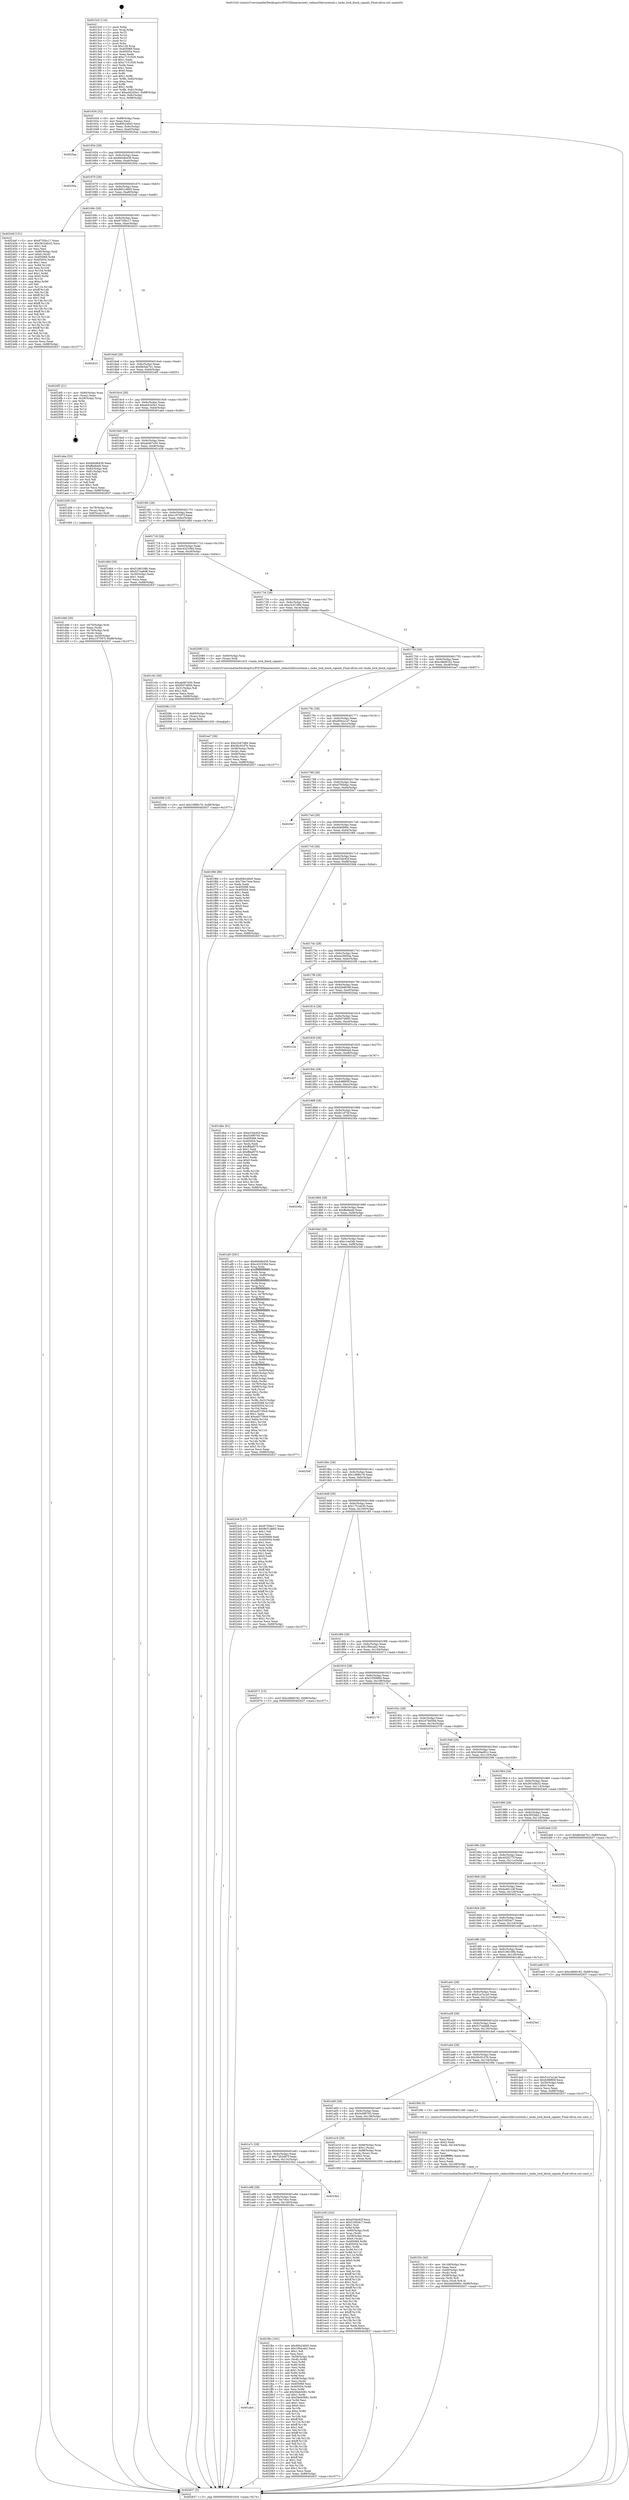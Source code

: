 digraph "0x4015c0" {
  label = "0x4015c0 (/mnt/c/Users/mathe/Desktop/tcc/POCII/binaries/extr_radare2librcoretask.c_tasks_lock_block_signals_Final-ollvm.out::main(0))"
  labelloc = "t"
  node[shape=record]

  Entry [label="",width=0.3,height=0.3,shape=circle,fillcolor=black,style=filled]
  "0x401634" [label="{
     0x401634 [32]\l
     | [instrs]\l
     &nbsp;&nbsp;0x401634 \<+6\>: mov -0x88(%rbp),%eax\l
     &nbsp;&nbsp;0x40163a \<+2\>: mov %eax,%ecx\l
     &nbsp;&nbsp;0x40163c \<+6\>: sub $0x80b24845,%ecx\l
     &nbsp;&nbsp;0x401642 \<+6\>: mov %eax,-0x9c(%rbp)\l
     &nbsp;&nbsp;0x401648 \<+6\>: mov %ecx,-0xa0(%rbp)\l
     &nbsp;&nbsp;0x40164e \<+6\>: je 00000000004025aa \<main+0xfea\>\l
  }"]
  "0x4025aa" [label="{
     0x4025aa\l
  }", style=dashed]
  "0x401654" [label="{
     0x401654 [28]\l
     | [instrs]\l
     &nbsp;&nbsp;0x401654 \<+5\>: jmp 0000000000401659 \<main+0x99\>\l
     &nbsp;&nbsp;0x401659 \<+6\>: mov -0x9c(%rbp),%eax\l
     &nbsp;&nbsp;0x40165f \<+5\>: sub $0x840db439,%eax\l
     &nbsp;&nbsp;0x401664 \<+6\>: mov %eax,-0xa4(%rbp)\l
     &nbsp;&nbsp;0x40166a \<+6\>: je 000000000040250a \<main+0xf4a\>\l
  }"]
  Exit [label="",width=0.3,height=0.3,shape=circle,fillcolor=black,style=filled,peripheries=2]
  "0x40250a" [label="{
     0x40250a\l
  }", style=dashed]
  "0x401670" [label="{
     0x401670 [28]\l
     | [instrs]\l
     &nbsp;&nbsp;0x401670 \<+5\>: jmp 0000000000401675 \<main+0xb5\>\l
     &nbsp;&nbsp;0x401675 \<+6\>: mov -0x9c(%rbp),%eax\l
     &nbsp;&nbsp;0x40167b \<+5\>: sub $0x8651d665,%eax\l
     &nbsp;&nbsp;0x401680 \<+6\>: mov %eax,-0xa8(%rbp)\l
     &nbsp;&nbsp;0x401686 \<+6\>: je 000000000040244f \<main+0xe8f\>\l
  }"]
  "0x40209b" [label="{
     0x40209b [15]\l
     | [instrs]\l
     &nbsp;&nbsp;0x40209b \<+10\>: movl $0x108f6c76,-0x88(%rbp)\l
     &nbsp;&nbsp;0x4020a5 \<+5\>: jmp 0000000000402637 \<main+0x1077\>\l
  }"]
  "0x40244f" [label="{
     0x40244f [151]\l
     | [instrs]\l
     &nbsp;&nbsp;0x40244f \<+5\>: mov $0x8735bc17,%eax\l
     &nbsp;&nbsp;0x402454 \<+5\>: mov $0x381b4b32,%ecx\l
     &nbsp;&nbsp;0x402459 \<+2\>: mov $0x1,%dl\l
     &nbsp;&nbsp;0x40245b \<+2\>: xor %esi,%esi\l
     &nbsp;&nbsp;0x40245d \<+4\>: mov -0x80(%rbp),%rdi\l
     &nbsp;&nbsp;0x402461 \<+6\>: movl $0x0,(%rdi)\l
     &nbsp;&nbsp;0x402467 \<+8\>: mov 0x405068,%r8d\l
     &nbsp;&nbsp;0x40246f \<+8\>: mov 0x405054,%r9d\l
     &nbsp;&nbsp;0x402477 \<+3\>: sub $0x1,%esi\l
     &nbsp;&nbsp;0x40247a \<+3\>: mov %r8d,%r10d\l
     &nbsp;&nbsp;0x40247d \<+3\>: add %esi,%r10d\l
     &nbsp;&nbsp;0x402480 \<+4\>: imul %r10d,%r8d\l
     &nbsp;&nbsp;0x402484 \<+4\>: and $0x1,%r8d\l
     &nbsp;&nbsp;0x402488 \<+4\>: cmp $0x0,%r8d\l
     &nbsp;&nbsp;0x40248c \<+4\>: sete %r11b\l
     &nbsp;&nbsp;0x402490 \<+4\>: cmp $0xa,%r9d\l
     &nbsp;&nbsp;0x402494 \<+3\>: setl %bl\l
     &nbsp;&nbsp;0x402497 \<+3\>: mov %r11b,%r14b\l
     &nbsp;&nbsp;0x40249a \<+4\>: xor $0xff,%r14b\l
     &nbsp;&nbsp;0x40249e \<+3\>: mov %bl,%r15b\l
     &nbsp;&nbsp;0x4024a1 \<+4\>: xor $0xff,%r15b\l
     &nbsp;&nbsp;0x4024a5 \<+3\>: xor $0x1,%dl\l
     &nbsp;&nbsp;0x4024a8 \<+3\>: mov %r14b,%r12b\l
     &nbsp;&nbsp;0x4024ab \<+4\>: and $0xff,%r12b\l
     &nbsp;&nbsp;0x4024af \<+3\>: and %dl,%r11b\l
     &nbsp;&nbsp;0x4024b2 \<+3\>: mov %r15b,%r13b\l
     &nbsp;&nbsp;0x4024b5 \<+4\>: and $0xff,%r13b\l
     &nbsp;&nbsp;0x4024b9 \<+2\>: and %dl,%bl\l
     &nbsp;&nbsp;0x4024bb \<+3\>: or %r11b,%r12b\l
     &nbsp;&nbsp;0x4024be \<+3\>: or %bl,%r13b\l
     &nbsp;&nbsp;0x4024c1 \<+3\>: xor %r13b,%r12b\l
     &nbsp;&nbsp;0x4024c4 \<+3\>: or %r15b,%r14b\l
     &nbsp;&nbsp;0x4024c7 \<+4\>: xor $0xff,%r14b\l
     &nbsp;&nbsp;0x4024cb \<+3\>: or $0x1,%dl\l
     &nbsp;&nbsp;0x4024ce \<+3\>: and %dl,%r14b\l
     &nbsp;&nbsp;0x4024d1 \<+3\>: or %r14b,%r12b\l
     &nbsp;&nbsp;0x4024d4 \<+4\>: test $0x1,%r12b\l
     &nbsp;&nbsp;0x4024d8 \<+3\>: cmovne %ecx,%eax\l
     &nbsp;&nbsp;0x4024db \<+6\>: mov %eax,-0x88(%rbp)\l
     &nbsp;&nbsp;0x4024e1 \<+5\>: jmp 0000000000402637 \<main+0x1077\>\l
  }"]
  "0x40168c" [label="{
     0x40168c [28]\l
     | [instrs]\l
     &nbsp;&nbsp;0x40168c \<+5\>: jmp 0000000000401691 \<main+0xd1\>\l
     &nbsp;&nbsp;0x401691 \<+6\>: mov -0x9c(%rbp),%eax\l
     &nbsp;&nbsp;0x401697 \<+5\>: sub $0x8735bc17,%eax\l
     &nbsp;&nbsp;0x40169c \<+6\>: mov %eax,-0xac(%rbp)\l
     &nbsp;&nbsp;0x4016a2 \<+6\>: je 0000000000402623 \<main+0x1063\>\l
  }"]
  "0x40208c" [label="{
     0x40208c [15]\l
     | [instrs]\l
     &nbsp;&nbsp;0x40208c \<+4\>: mov -0x60(%rbp),%rax\l
     &nbsp;&nbsp;0x402090 \<+3\>: mov (%rax),%rax\l
     &nbsp;&nbsp;0x402093 \<+3\>: mov %rax,%rdi\l
     &nbsp;&nbsp;0x402096 \<+5\>: call 0000000000401030 \<free@plt\>\l
     | [calls]\l
     &nbsp;&nbsp;0x401030 \{1\} (unknown)\l
  }"]
  "0x402623" [label="{
     0x402623\l
  }", style=dashed]
  "0x4016a8" [label="{
     0x4016a8 [28]\l
     | [instrs]\l
     &nbsp;&nbsp;0x4016a8 \<+5\>: jmp 00000000004016ad \<main+0xed\>\l
     &nbsp;&nbsp;0x4016ad \<+6\>: mov -0x9c(%rbp),%eax\l
     &nbsp;&nbsp;0x4016b3 \<+5\>: sub $0x8b5ab7e1,%eax\l
     &nbsp;&nbsp;0x4016b8 \<+6\>: mov %eax,-0xb0(%rbp)\l
     &nbsp;&nbsp;0x4016be \<+6\>: je 00000000004024f5 \<main+0xf35\>\l
  }"]
  "0x401ab4" [label="{
     0x401ab4\l
  }", style=dashed]
  "0x4024f5" [label="{
     0x4024f5 [21]\l
     | [instrs]\l
     &nbsp;&nbsp;0x4024f5 \<+4\>: mov -0x80(%rbp),%rax\l
     &nbsp;&nbsp;0x4024f9 \<+2\>: mov (%rax),%eax\l
     &nbsp;&nbsp;0x4024fb \<+4\>: lea -0x28(%rbp),%rsp\l
     &nbsp;&nbsp;0x4024ff \<+1\>: pop %rbx\l
     &nbsp;&nbsp;0x402500 \<+2\>: pop %r12\l
     &nbsp;&nbsp;0x402502 \<+2\>: pop %r13\l
     &nbsp;&nbsp;0x402504 \<+2\>: pop %r14\l
     &nbsp;&nbsp;0x402506 \<+2\>: pop %r15\l
     &nbsp;&nbsp;0x402508 \<+1\>: pop %rbp\l
     &nbsp;&nbsp;0x402509 \<+1\>: ret\l
  }"]
  "0x4016c4" [label="{
     0x4016c4 [28]\l
     | [instrs]\l
     &nbsp;&nbsp;0x4016c4 \<+5\>: jmp 00000000004016c9 \<main+0x109\>\l
     &nbsp;&nbsp;0x4016c9 \<+6\>: mov -0x9c(%rbp),%eax\l
     &nbsp;&nbsp;0x4016cf \<+5\>: sub $0xa442d3e1,%eax\l
     &nbsp;&nbsp;0x4016d4 \<+6\>: mov %eax,-0xb4(%rbp)\l
     &nbsp;&nbsp;0x4016da \<+6\>: je 0000000000401abe \<main+0x4fe\>\l
  }"]
  "0x401fbc" [label="{
     0x401fbc [181]\l
     | [instrs]\l
     &nbsp;&nbsp;0x401fbc \<+5\>: mov $0x80b24845,%eax\l
     &nbsp;&nbsp;0x401fc1 \<+5\>: mov $0x1f94cab2,%ecx\l
     &nbsp;&nbsp;0x401fc6 \<+2\>: mov $0x1,%dl\l
     &nbsp;&nbsp;0x401fc8 \<+2\>: xor %esi,%esi\l
     &nbsp;&nbsp;0x401fca \<+4\>: mov -0x58(%rbp),%rdi\l
     &nbsp;&nbsp;0x401fce \<+3\>: mov (%rdi),%r8d\l
     &nbsp;&nbsp;0x401fd1 \<+3\>: mov %esi,%r9d\l
     &nbsp;&nbsp;0x401fd4 \<+3\>: sub %r8d,%r9d\l
     &nbsp;&nbsp;0x401fd7 \<+3\>: mov %esi,%r8d\l
     &nbsp;&nbsp;0x401fda \<+4\>: sub $0x1,%r8d\l
     &nbsp;&nbsp;0x401fde \<+3\>: add %r8d,%r9d\l
     &nbsp;&nbsp;0x401fe1 \<+3\>: sub %r9d,%esi\l
     &nbsp;&nbsp;0x401fe4 \<+4\>: mov -0x58(%rbp),%rdi\l
     &nbsp;&nbsp;0x401fe8 \<+2\>: mov %esi,(%rdi)\l
     &nbsp;&nbsp;0x401fea \<+7\>: mov 0x405068,%esi\l
     &nbsp;&nbsp;0x401ff1 \<+8\>: mov 0x405054,%r8d\l
     &nbsp;&nbsp;0x401ff9 \<+3\>: mov %esi,%r9d\l
     &nbsp;&nbsp;0x401ffc \<+7\>: add $0x59eb5681,%r9d\l
     &nbsp;&nbsp;0x402003 \<+4\>: sub $0x1,%r9d\l
     &nbsp;&nbsp;0x402007 \<+7\>: sub $0x59eb5681,%r9d\l
     &nbsp;&nbsp;0x40200e \<+4\>: imul %r9d,%esi\l
     &nbsp;&nbsp;0x402012 \<+3\>: and $0x1,%esi\l
     &nbsp;&nbsp;0x402015 \<+3\>: cmp $0x0,%esi\l
     &nbsp;&nbsp;0x402018 \<+4\>: sete %r10b\l
     &nbsp;&nbsp;0x40201c \<+4\>: cmp $0xa,%r8d\l
     &nbsp;&nbsp;0x402020 \<+4\>: setl %r11b\l
     &nbsp;&nbsp;0x402024 \<+3\>: mov %r10b,%bl\l
     &nbsp;&nbsp;0x402027 \<+3\>: xor $0xff,%bl\l
     &nbsp;&nbsp;0x40202a \<+3\>: mov %r11b,%r14b\l
     &nbsp;&nbsp;0x40202d \<+4\>: xor $0xff,%r14b\l
     &nbsp;&nbsp;0x402031 \<+3\>: xor $0x1,%dl\l
     &nbsp;&nbsp;0x402034 \<+3\>: mov %bl,%r15b\l
     &nbsp;&nbsp;0x402037 \<+4\>: and $0xff,%r15b\l
     &nbsp;&nbsp;0x40203b \<+3\>: and %dl,%r10b\l
     &nbsp;&nbsp;0x40203e \<+3\>: mov %r14b,%r12b\l
     &nbsp;&nbsp;0x402041 \<+4\>: and $0xff,%r12b\l
     &nbsp;&nbsp;0x402045 \<+3\>: and %dl,%r11b\l
     &nbsp;&nbsp;0x402048 \<+3\>: or %r10b,%r15b\l
     &nbsp;&nbsp;0x40204b \<+3\>: or %r11b,%r12b\l
     &nbsp;&nbsp;0x40204e \<+3\>: xor %r12b,%r15b\l
     &nbsp;&nbsp;0x402051 \<+3\>: or %r14b,%bl\l
     &nbsp;&nbsp;0x402054 \<+3\>: xor $0xff,%bl\l
     &nbsp;&nbsp;0x402057 \<+3\>: or $0x1,%dl\l
     &nbsp;&nbsp;0x40205a \<+2\>: and %dl,%bl\l
     &nbsp;&nbsp;0x40205c \<+3\>: or %bl,%r15b\l
     &nbsp;&nbsp;0x40205f \<+4\>: test $0x1,%r15b\l
     &nbsp;&nbsp;0x402063 \<+3\>: cmovne %ecx,%eax\l
     &nbsp;&nbsp;0x402066 \<+6\>: mov %eax,-0x88(%rbp)\l
     &nbsp;&nbsp;0x40206c \<+5\>: jmp 0000000000402637 \<main+0x1077\>\l
  }"]
  "0x401abe" [label="{
     0x401abe [53]\l
     | [instrs]\l
     &nbsp;&nbsp;0x401abe \<+5\>: mov $0x840db439,%eax\l
     &nbsp;&nbsp;0x401ac3 \<+5\>: mov $0xffedbefd,%ecx\l
     &nbsp;&nbsp;0x401ac8 \<+6\>: mov -0x82(%rbp),%dl\l
     &nbsp;&nbsp;0x401ace \<+7\>: mov -0x81(%rbp),%sil\l
     &nbsp;&nbsp;0x401ad5 \<+3\>: mov %dl,%dil\l
     &nbsp;&nbsp;0x401ad8 \<+3\>: and %sil,%dil\l
     &nbsp;&nbsp;0x401adb \<+3\>: xor %sil,%dl\l
     &nbsp;&nbsp;0x401ade \<+3\>: or %dl,%dil\l
     &nbsp;&nbsp;0x401ae1 \<+4\>: test $0x1,%dil\l
     &nbsp;&nbsp;0x401ae5 \<+3\>: cmovne %ecx,%eax\l
     &nbsp;&nbsp;0x401ae8 \<+6\>: mov %eax,-0x88(%rbp)\l
     &nbsp;&nbsp;0x401aee \<+5\>: jmp 0000000000402637 \<main+0x1077\>\l
  }"]
  "0x4016e0" [label="{
     0x4016e0 [28]\l
     | [instrs]\l
     &nbsp;&nbsp;0x4016e0 \<+5\>: jmp 00000000004016e5 \<main+0x125\>\l
     &nbsp;&nbsp;0x4016e5 \<+6\>: mov -0x9c(%rbp),%eax\l
     &nbsp;&nbsp;0x4016eb \<+5\>: sub $0xab467e50,%eax\l
     &nbsp;&nbsp;0x4016f0 \<+6\>: mov %eax,-0xb8(%rbp)\l
     &nbsp;&nbsp;0x4016f6 \<+6\>: je 0000000000401d36 \<main+0x776\>\l
  }"]
  "0x402637" [label="{
     0x402637 [5]\l
     | [instrs]\l
     &nbsp;&nbsp;0x402637 \<+5\>: jmp 0000000000401634 \<main+0x74\>\l
  }"]
  "0x4015c0" [label="{
     0x4015c0 [116]\l
     | [instrs]\l
     &nbsp;&nbsp;0x4015c0 \<+1\>: push %rbp\l
     &nbsp;&nbsp;0x4015c1 \<+3\>: mov %rsp,%rbp\l
     &nbsp;&nbsp;0x4015c4 \<+2\>: push %r15\l
     &nbsp;&nbsp;0x4015c6 \<+2\>: push %r14\l
     &nbsp;&nbsp;0x4015c8 \<+2\>: push %r13\l
     &nbsp;&nbsp;0x4015ca \<+2\>: push %r12\l
     &nbsp;&nbsp;0x4015cc \<+1\>: push %rbx\l
     &nbsp;&nbsp;0x4015cd \<+7\>: sub $0x138,%rsp\l
     &nbsp;&nbsp;0x4015d4 \<+7\>: mov 0x405068,%eax\l
     &nbsp;&nbsp;0x4015db \<+7\>: mov 0x405054,%ecx\l
     &nbsp;&nbsp;0x4015e2 \<+2\>: mov %eax,%edx\l
     &nbsp;&nbsp;0x4015e4 \<+6\>: add $0xc7151626,%edx\l
     &nbsp;&nbsp;0x4015ea \<+3\>: sub $0x1,%edx\l
     &nbsp;&nbsp;0x4015ed \<+6\>: sub $0xc7151626,%edx\l
     &nbsp;&nbsp;0x4015f3 \<+3\>: imul %edx,%eax\l
     &nbsp;&nbsp;0x4015f6 \<+3\>: and $0x1,%eax\l
     &nbsp;&nbsp;0x4015f9 \<+3\>: cmp $0x0,%eax\l
     &nbsp;&nbsp;0x4015fc \<+4\>: sete %r8b\l
     &nbsp;&nbsp;0x401600 \<+4\>: and $0x1,%r8b\l
     &nbsp;&nbsp;0x401604 \<+7\>: mov %r8b,-0x82(%rbp)\l
     &nbsp;&nbsp;0x40160b \<+3\>: cmp $0xa,%ecx\l
     &nbsp;&nbsp;0x40160e \<+4\>: setl %r8b\l
     &nbsp;&nbsp;0x401612 \<+4\>: and $0x1,%r8b\l
     &nbsp;&nbsp;0x401616 \<+7\>: mov %r8b,-0x81(%rbp)\l
     &nbsp;&nbsp;0x40161d \<+10\>: movl $0xa442d3e1,-0x88(%rbp)\l
     &nbsp;&nbsp;0x401627 \<+6\>: mov %edi,-0x8c(%rbp)\l
     &nbsp;&nbsp;0x40162d \<+7\>: mov %rsi,-0x98(%rbp)\l
  }"]
  "0x401a98" [label="{
     0x401a98 [28]\l
     | [instrs]\l
     &nbsp;&nbsp;0x401a98 \<+5\>: jmp 0000000000401a9d \<main+0x4dd\>\l
     &nbsp;&nbsp;0x401a9d \<+6\>: mov -0x9c(%rbp),%eax\l
     &nbsp;&nbsp;0x401aa3 \<+5\>: sub $0x73ec7dce,%eax\l
     &nbsp;&nbsp;0x401aa8 \<+6\>: mov %eax,-0x140(%rbp)\l
     &nbsp;&nbsp;0x401aae \<+6\>: je 0000000000401fbc \<main+0x9fc\>\l
  }"]
  "0x401d36" [label="{
     0x401d36 [16]\l
     | [instrs]\l
     &nbsp;&nbsp;0x401d36 \<+4\>: mov -0x78(%rbp),%rax\l
     &nbsp;&nbsp;0x401d3a \<+3\>: mov (%rax),%rax\l
     &nbsp;&nbsp;0x401d3d \<+4\>: mov 0x8(%rax),%rdi\l
     &nbsp;&nbsp;0x401d41 \<+5\>: call 0000000000401060 \<atoi@plt\>\l
     | [calls]\l
     &nbsp;&nbsp;0x401060 \{1\} (unknown)\l
  }"]
  "0x4016fc" [label="{
     0x4016fc [28]\l
     | [instrs]\l
     &nbsp;&nbsp;0x4016fc \<+5\>: jmp 0000000000401701 \<main+0x141\>\l
     &nbsp;&nbsp;0x401701 \<+6\>: mov -0x9c(%rbp),%eax\l
     &nbsp;&nbsp;0x401707 \<+5\>: sub $0xc197597f,%eax\l
     &nbsp;&nbsp;0x40170c \<+6\>: mov %eax,-0xbc(%rbp)\l
     &nbsp;&nbsp;0x401712 \<+6\>: je 0000000000401d64 \<main+0x7a4\>\l
  }"]
  "0x4023b2" [label="{
     0x4023b2\l
  }", style=dashed]
  "0x401d64" [label="{
     0x401d64 [30]\l
     | [instrs]\l
     &nbsp;&nbsp;0x401d64 \<+5\>: mov $0x5186108b,%eax\l
     &nbsp;&nbsp;0x401d69 \<+5\>: mov $0x527ea6d8,%ecx\l
     &nbsp;&nbsp;0x401d6e \<+3\>: mov -0x30(%rbp),%edx\l
     &nbsp;&nbsp;0x401d71 \<+3\>: cmp $0x1,%edx\l
     &nbsp;&nbsp;0x401d74 \<+3\>: cmovl %ecx,%eax\l
     &nbsp;&nbsp;0x401d77 \<+6\>: mov %eax,-0x88(%rbp)\l
     &nbsp;&nbsp;0x401d7d \<+5\>: jmp 0000000000402637 \<main+0x1077\>\l
  }"]
  "0x401718" [label="{
     0x401718 [28]\l
     | [instrs]\l
     &nbsp;&nbsp;0x401718 \<+5\>: jmp 000000000040171d \<main+0x15d\>\l
     &nbsp;&nbsp;0x40171d \<+6\>: mov -0x9c(%rbp),%eax\l
     &nbsp;&nbsp;0x401723 \<+5\>: sub $0xc432336d,%eax\l
     &nbsp;&nbsp;0x401728 \<+6\>: mov %eax,-0xc0(%rbp)\l
     &nbsp;&nbsp;0x40172e \<+6\>: je 0000000000401c0c \<main+0x64c\>\l
  }"]
  "0x401f3c" [label="{
     0x401f3c [42]\l
     | [instrs]\l
     &nbsp;&nbsp;0x401f3c \<+6\>: mov -0x148(%rbp),%ecx\l
     &nbsp;&nbsp;0x401f42 \<+3\>: imul %eax,%ecx\l
     &nbsp;&nbsp;0x401f45 \<+4\>: mov -0x60(%rbp),%rdi\l
     &nbsp;&nbsp;0x401f49 \<+3\>: mov (%rdi),%rdi\l
     &nbsp;&nbsp;0x401f4c \<+4\>: mov -0x58(%rbp),%r8\l
     &nbsp;&nbsp;0x401f50 \<+3\>: movslq (%r8),%r8\l
     &nbsp;&nbsp;0x401f53 \<+4\>: mov %ecx,(%rdi,%r8,4)\l
     &nbsp;&nbsp;0x401f57 \<+10\>: movl $0xdd40680c,-0x88(%rbp)\l
     &nbsp;&nbsp;0x401f61 \<+5\>: jmp 0000000000402637 \<main+0x1077\>\l
  }"]
  "0x401c0c" [label="{
     0x401c0c [30]\l
     | [instrs]\l
     &nbsp;&nbsp;0x401c0c \<+5\>: mov $0xab467e50,%eax\l
     &nbsp;&nbsp;0x401c11 \<+5\>: mov $0xf507d950,%ecx\l
     &nbsp;&nbsp;0x401c16 \<+3\>: mov -0x31(%rbp),%dl\l
     &nbsp;&nbsp;0x401c19 \<+3\>: test $0x1,%dl\l
     &nbsp;&nbsp;0x401c1c \<+3\>: cmovne %ecx,%eax\l
     &nbsp;&nbsp;0x401c1f \<+6\>: mov %eax,-0x88(%rbp)\l
     &nbsp;&nbsp;0x401c25 \<+5\>: jmp 0000000000402637 \<main+0x1077\>\l
  }"]
  "0x401734" [label="{
     0x401734 [28]\l
     | [instrs]\l
     &nbsp;&nbsp;0x401734 \<+5\>: jmp 0000000000401739 \<main+0x179\>\l
     &nbsp;&nbsp;0x401739 \<+6\>: mov -0x9c(%rbp),%eax\l
     &nbsp;&nbsp;0x40173f \<+5\>: sub $0xc5c67d84,%eax\l
     &nbsp;&nbsp;0x401744 \<+6\>: mov %eax,-0xc4(%rbp)\l
     &nbsp;&nbsp;0x40174a \<+6\>: je 0000000000402080 \<main+0xac0\>\l
  }"]
  "0x401f10" [label="{
     0x401f10 [44]\l
     | [instrs]\l
     &nbsp;&nbsp;0x401f10 \<+2\>: xor %ecx,%ecx\l
     &nbsp;&nbsp;0x401f12 \<+5\>: mov $0x2,%edx\l
     &nbsp;&nbsp;0x401f17 \<+6\>: mov %edx,-0x144(%rbp)\l
     &nbsp;&nbsp;0x401f1d \<+1\>: cltd\l
     &nbsp;&nbsp;0x401f1e \<+6\>: mov -0x144(%rbp),%esi\l
     &nbsp;&nbsp;0x401f24 \<+2\>: idiv %esi\l
     &nbsp;&nbsp;0x401f26 \<+6\>: imul $0xfffffffe,%edx,%edx\l
     &nbsp;&nbsp;0x401f2c \<+3\>: sub $0x1,%ecx\l
     &nbsp;&nbsp;0x401f2f \<+2\>: sub %ecx,%edx\l
     &nbsp;&nbsp;0x401f31 \<+6\>: mov %edx,-0x148(%rbp)\l
     &nbsp;&nbsp;0x401f37 \<+5\>: call 0000000000401160 \<next_i\>\l
     | [calls]\l
     &nbsp;&nbsp;0x401160 \{1\} (/mnt/c/Users/mathe/Desktop/tcc/POCII/binaries/extr_radare2librcoretask.c_tasks_lock_block_signals_Final-ollvm.out::next_i)\l
  }"]
  "0x402080" [label="{
     0x402080 [12]\l
     | [instrs]\l
     &nbsp;&nbsp;0x402080 \<+4\>: mov -0x60(%rbp),%rax\l
     &nbsp;&nbsp;0x402084 \<+3\>: mov (%rax),%rdi\l
     &nbsp;&nbsp;0x402087 \<+5\>: call 0000000000401410 \<tasks_lock_block_signals\>\l
     | [calls]\l
     &nbsp;&nbsp;0x401410 \{1\} (/mnt/c/Users/mathe/Desktop/tcc/POCII/binaries/extr_radare2librcoretask.c_tasks_lock_block_signals_Final-ollvm.out::tasks_lock_block_signals)\l
  }"]
  "0x401750" [label="{
     0x401750 [28]\l
     | [instrs]\l
     &nbsp;&nbsp;0x401750 \<+5\>: jmp 0000000000401755 \<main+0x195\>\l
     &nbsp;&nbsp;0x401755 \<+6\>: mov -0x9c(%rbp),%eax\l
     &nbsp;&nbsp;0x40175b \<+5\>: sub $0xcd8d9182,%eax\l
     &nbsp;&nbsp;0x401760 \<+6\>: mov %eax,-0xc8(%rbp)\l
     &nbsp;&nbsp;0x401766 \<+6\>: je 0000000000401ee7 \<main+0x927\>\l
  }"]
  "0x401e36" [label="{
     0x401e36 [162]\l
     | [instrs]\l
     &nbsp;&nbsp;0x401e36 \<+5\>: mov $0xe53dc92f,%ecx\l
     &nbsp;&nbsp;0x401e3b \<+5\>: mov $0x516f34c7,%edx\l
     &nbsp;&nbsp;0x401e40 \<+3\>: mov $0x1,%sil\l
     &nbsp;&nbsp;0x401e43 \<+3\>: xor %r8d,%r8d\l
     &nbsp;&nbsp;0x401e46 \<+4\>: mov -0x60(%rbp),%rdi\l
     &nbsp;&nbsp;0x401e4a \<+3\>: mov %rax,(%rdi)\l
     &nbsp;&nbsp;0x401e4d \<+4\>: mov -0x58(%rbp),%rax\l
     &nbsp;&nbsp;0x401e51 \<+6\>: movl $0x0,(%rax)\l
     &nbsp;&nbsp;0x401e57 \<+8\>: mov 0x405068,%r9d\l
     &nbsp;&nbsp;0x401e5f \<+8\>: mov 0x405054,%r10d\l
     &nbsp;&nbsp;0x401e67 \<+4\>: sub $0x1,%r8d\l
     &nbsp;&nbsp;0x401e6b \<+3\>: mov %r9d,%r11d\l
     &nbsp;&nbsp;0x401e6e \<+3\>: add %r8d,%r11d\l
     &nbsp;&nbsp;0x401e71 \<+4\>: imul %r11d,%r9d\l
     &nbsp;&nbsp;0x401e75 \<+4\>: and $0x1,%r9d\l
     &nbsp;&nbsp;0x401e79 \<+4\>: cmp $0x0,%r9d\l
     &nbsp;&nbsp;0x401e7d \<+3\>: sete %bl\l
     &nbsp;&nbsp;0x401e80 \<+4\>: cmp $0xa,%r10d\l
     &nbsp;&nbsp;0x401e84 \<+4\>: setl %r14b\l
     &nbsp;&nbsp;0x401e88 \<+3\>: mov %bl,%r15b\l
     &nbsp;&nbsp;0x401e8b \<+4\>: xor $0xff,%r15b\l
     &nbsp;&nbsp;0x401e8f \<+3\>: mov %r14b,%r12b\l
     &nbsp;&nbsp;0x401e92 \<+4\>: xor $0xff,%r12b\l
     &nbsp;&nbsp;0x401e96 \<+4\>: xor $0x1,%sil\l
     &nbsp;&nbsp;0x401e9a \<+3\>: mov %r15b,%r13b\l
     &nbsp;&nbsp;0x401e9d \<+4\>: and $0xff,%r13b\l
     &nbsp;&nbsp;0x401ea1 \<+3\>: and %sil,%bl\l
     &nbsp;&nbsp;0x401ea4 \<+3\>: mov %r12b,%al\l
     &nbsp;&nbsp;0x401ea7 \<+2\>: and $0xff,%al\l
     &nbsp;&nbsp;0x401ea9 \<+3\>: and %sil,%r14b\l
     &nbsp;&nbsp;0x401eac \<+3\>: or %bl,%r13b\l
     &nbsp;&nbsp;0x401eaf \<+3\>: or %r14b,%al\l
     &nbsp;&nbsp;0x401eb2 \<+3\>: xor %al,%r13b\l
     &nbsp;&nbsp;0x401eb5 \<+3\>: or %r12b,%r15b\l
     &nbsp;&nbsp;0x401eb8 \<+4\>: xor $0xff,%r15b\l
     &nbsp;&nbsp;0x401ebc \<+4\>: or $0x1,%sil\l
     &nbsp;&nbsp;0x401ec0 \<+3\>: and %sil,%r15b\l
     &nbsp;&nbsp;0x401ec3 \<+3\>: or %r15b,%r13b\l
     &nbsp;&nbsp;0x401ec6 \<+4\>: test $0x1,%r13b\l
     &nbsp;&nbsp;0x401eca \<+3\>: cmovne %edx,%ecx\l
     &nbsp;&nbsp;0x401ecd \<+6\>: mov %ecx,-0x88(%rbp)\l
     &nbsp;&nbsp;0x401ed3 \<+5\>: jmp 0000000000402637 \<main+0x1077\>\l
  }"]
  "0x401ee7" [label="{
     0x401ee7 [36]\l
     | [instrs]\l
     &nbsp;&nbsp;0x401ee7 \<+5\>: mov $0xc5c67d84,%eax\l
     &nbsp;&nbsp;0x401eec \<+5\>: mov $0x56c91d7b,%ecx\l
     &nbsp;&nbsp;0x401ef1 \<+4\>: mov -0x58(%rbp),%rdx\l
     &nbsp;&nbsp;0x401ef5 \<+2\>: mov (%rdx),%esi\l
     &nbsp;&nbsp;0x401ef7 \<+4\>: mov -0x68(%rbp),%rdx\l
     &nbsp;&nbsp;0x401efb \<+2\>: cmp (%rdx),%esi\l
     &nbsp;&nbsp;0x401efd \<+3\>: cmovl %ecx,%eax\l
     &nbsp;&nbsp;0x401f00 \<+6\>: mov %eax,-0x88(%rbp)\l
     &nbsp;&nbsp;0x401f06 \<+5\>: jmp 0000000000402637 \<main+0x1077\>\l
  }"]
  "0x40176c" [label="{
     0x40176c [28]\l
     | [instrs]\l
     &nbsp;&nbsp;0x40176c \<+5\>: jmp 0000000000401771 \<main+0x1b1\>\l
     &nbsp;&nbsp;0x401771 \<+6\>: mov -0x9c(%rbp),%eax\l
     &nbsp;&nbsp;0x401777 \<+5\>: sub $0xd00ca1d7,%eax\l
     &nbsp;&nbsp;0x40177c \<+6\>: mov %eax,-0xcc(%rbp)\l
     &nbsp;&nbsp;0x401782 \<+6\>: je 00000000004022f4 \<main+0xd34\>\l
  }"]
  "0x401a7c" [label="{
     0x401a7c [28]\l
     | [instrs]\l
     &nbsp;&nbsp;0x401a7c \<+5\>: jmp 0000000000401a81 \<main+0x4c1\>\l
     &nbsp;&nbsp;0x401a81 \<+6\>: mov -0x9c(%rbp),%eax\l
     &nbsp;&nbsp;0x401a87 \<+5\>: sub $0x7202d67f,%eax\l
     &nbsp;&nbsp;0x401a8c \<+6\>: mov %eax,-0x13c(%rbp)\l
     &nbsp;&nbsp;0x401a92 \<+6\>: je 00000000004023b2 \<main+0xdf2\>\l
  }"]
  "0x4022f4" [label="{
     0x4022f4\l
  }", style=dashed]
  "0x401788" [label="{
     0x401788 [28]\l
     | [instrs]\l
     &nbsp;&nbsp;0x401788 \<+5\>: jmp 000000000040178d \<main+0x1cd\>\l
     &nbsp;&nbsp;0x40178d \<+6\>: mov -0x9c(%rbp),%eax\l
     &nbsp;&nbsp;0x401793 \<+5\>: sub $0xd785bfac,%eax\l
     &nbsp;&nbsp;0x401798 \<+6\>: mov %eax,-0xd0(%rbp)\l
     &nbsp;&nbsp;0x40179e \<+6\>: je 00000000004020e7 \<main+0xb27\>\l
  }"]
  "0x401e19" [label="{
     0x401e19 [29]\l
     | [instrs]\l
     &nbsp;&nbsp;0x401e19 \<+4\>: mov -0x68(%rbp),%rax\l
     &nbsp;&nbsp;0x401e1d \<+6\>: movl $0x1,(%rax)\l
     &nbsp;&nbsp;0x401e23 \<+4\>: mov -0x68(%rbp),%rax\l
     &nbsp;&nbsp;0x401e27 \<+3\>: movslq (%rax),%rax\l
     &nbsp;&nbsp;0x401e2a \<+4\>: shl $0x2,%rax\l
     &nbsp;&nbsp;0x401e2e \<+3\>: mov %rax,%rdi\l
     &nbsp;&nbsp;0x401e31 \<+5\>: call 0000000000401050 \<malloc@plt\>\l
     | [calls]\l
     &nbsp;&nbsp;0x401050 \{1\} (unknown)\l
  }"]
  "0x4020e7" [label="{
     0x4020e7\l
  }", style=dashed]
  "0x4017a4" [label="{
     0x4017a4 [28]\l
     | [instrs]\l
     &nbsp;&nbsp;0x4017a4 \<+5\>: jmp 00000000004017a9 \<main+0x1e9\>\l
     &nbsp;&nbsp;0x4017a9 \<+6\>: mov -0x9c(%rbp),%eax\l
     &nbsp;&nbsp;0x4017af \<+5\>: sub $0xdd40680c,%eax\l
     &nbsp;&nbsp;0x4017b4 \<+6\>: mov %eax,-0xd4(%rbp)\l
     &nbsp;&nbsp;0x4017ba \<+6\>: je 0000000000401f66 \<main+0x9a6\>\l
  }"]
  "0x401a60" [label="{
     0x401a60 [28]\l
     | [instrs]\l
     &nbsp;&nbsp;0x401a60 \<+5\>: jmp 0000000000401a65 \<main+0x4a5\>\l
     &nbsp;&nbsp;0x401a65 \<+6\>: mov -0x9c(%rbp),%eax\l
     &nbsp;&nbsp;0x401a6b \<+5\>: sub $0x5c6f9705,%eax\l
     &nbsp;&nbsp;0x401a70 \<+6\>: mov %eax,-0x138(%rbp)\l
     &nbsp;&nbsp;0x401a76 \<+6\>: je 0000000000401e19 \<main+0x859\>\l
  }"]
  "0x401f66" [label="{
     0x401f66 [86]\l
     | [instrs]\l
     &nbsp;&nbsp;0x401f66 \<+5\>: mov $0x80b24845,%eax\l
     &nbsp;&nbsp;0x401f6b \<+5\>: mov $0x73ec7dce,%ecx\l
     &nbsp;&nbsp;0x401f70 \<+2\>: xor %edx,%edx\l
     &nbsp;&nbsp;0x401f72 \<+7\>: mov 0x405068,%esi\l
     &nbsp;&nbsp;0x401f79 \<+7\>: mov 0x405054,%edi\l
     &nbsp;&nbsp;0x401f80 \<+3\>: sub $0x1,%edx\l
     &nbsp;&nbsp;0x401f83 \<+3\>: mov %esi,%r8d\l
     &nbsp;&nbsp;0x401f86 \<+3\>: add %edx,%r8d\l
     &nbsp;&nbsp;0x401f89 \<+4\>: imul %r8d,%esi\l
     &nbsp;&nbsp;0x401f8d \<+3\>: and $0x1,%esi\l
     &nbsp;&nbsp;0x401f90 \<+3\>: cmp $0x0,%esi\l
     &nbsp;&nbsp;0x401f93 \<+4\>: sete %r9b\l
     &nbsp;&nbsp;0x401f97 \<+3\>: cmp $0xa,%edi\l
     &nbsp;&nbsp;0x401f9a \<+4\>: setl %r10b\l
     &nbsp;&nbsp;0x401f9e \<+3\>: mov %r9b,%r11b\l
     &nbsp;&nbsp;0x401fa1 \<+3\>: and %r10b,%r11b\l
     &nbsp;&nbsp;0x401fa4 \<+3\>: xor %r10b,%r9b\l
     &nbsp;&nbsp;0x401fa7 \<+3\>: or %r9b,%r11b\l
     &nbsp;&nbsp;0x401faa \<+4\>: test $0x1,%r11b\l
     &nbsp;&nbsp;0x401fae \<+3\>: cmovne %ecx,%eax\l
     &nbsp;&nbsp;0x401fb1 \<+6\>: mov %eax,-0x88(%rbp)\l
     &nbsp;&nbsp;0x401fb7 \<+5\>: jmp 0000000000402637 \<main+0x1077\>\l
  }"]
  "0x4017c0" [label="{
     0x4017c0 [28]\l
     | [instrs]\l
     &nbsp;&nbsp;0x4017c0 \<+5\>: jmp 00000000004017c5 \<main+0x205\>\l
     &nbsp;&nbsp;0x4017c5 \<+6\>: mov -0x9c(%rbp),%eax\l
     &nbsp;&nbsp;0x4017cb \<+5\>: sub $0xe53dc92f,%eax\l
     &nbsp;&nbsp;0x4017d0 \<+6\>: mov %eax,-0xd8(%rbp)\l
     &nbsp;&nbsp;0x4017d6 \<+6\>: je 000000000040256d \<main+0xfad\>\l
  }"]
  "0x401f0b" [label="{
     0x401f0b [5]\l
     | [instrs]\l
     &nbsp;&nbsp;0x401f0b \<+5\>: call 0000000000401160 \<next_i\>\l
     | [calls]\l
     &nbsp;&nbsp;0x401160 \{1\} (/mnt/c/Users/mathe/Desktop/tcc/POCII/binaries/extr_radare2librcoretask.c_tasks_lock_block_signals_Final-ollvm.out::next_i)\l
  }"]
  "0x40256d" [label="{
     0x40256d\l
  }", style=dashed]
  "0x4017dc" [label="{
     0x4017dc [28]\l
     | [instrs]\l
     &nbsp;&nbsp;0x4017dc \<+5\>: jmp 00000000004017e1 \<main+0x221\>\l
     &nbsp;&nbsp;0x4017e1 \<+6\>: mov -0x9c(%rbp),%eax\l
     &nbsp;&nbsp;0x4017e7 \<+5\>: sub $0xea39d54a,%eax\l
     &nbsp;&nbsp;0x4017ec \<+6\>: mov %eax,-0xdc(%rbp)\l
     &nbsp;&nbsp;0x4017f2 \<+6\>: je 0000000000402208 \<main+0xc48\>\l
  }"]
  "0x401a44" [label="{
     0x401a44 [28]\l
     | [instrs]\l
     &nbsp;&nbsp;0x401a44 \<+5\>: jmp 0000000000401a49 \<main+0x489\>\l
     &nbsp;&nbsp;0x401a49 \<+6\>: mov -0x9c(%rbp),%eax\l
     &nbsp;&nbsp;0x401a4f \<+5\>: sub $0x56c91d7b,%eax\l
     &nbsp;&nbsp;0x401a54 \<+6\>: mov %eax,-0x134(%rbp)\l
     &nbsp;&nbsp;0x401a5a \<+6\>: je 0000000000401f0b \<main+0x94b\>\l
  }"]
  "0x402208" [label="{
     0x402208\l
  }", style=dashed]
  "0x4017f8" [label="{
     0x4017f8 [28]\l
     | [instrs]\l
     &nbsp;&nbsp;0x4017f8 \<+5\>: jmp 00000000004017fd \<main+0x23d\>\l
     &nbsp;&nbsp;0x4017fd \<+6\>: mov -0x9c(%rbp),%eax\l
     &nbsp;&nbsp;0x401803 \<+5\>: sub $0xf2b8638f,%eax\l
     &nbsp;&nbsp;0x401808 \<+6\>: mov %eax,-0xe0(%rbp)\l
     &nbsp;&nbsp;0x40180e \<+6\>: je 00000000004020aa \<main+0xaea\>\l
  }"]
  "0x401da0" [label="{
     0x401da0 [30]\l
     | [instrs]\l
     &nbsp;&nbsp;0x401da0 \<+5\>: mov $0x51a7a1a0,%eax\l
     &nbsp;&nbsp;0x401da5 \<+5\>: mov $0xfc98f95f,%ecx\l
     &nbsp;&nbsp;0x401daa \<+3\>: mov -0x30(%rbp),%edx\l
     &nbsp;&nbsp;0x401dad \<+3\>: cmp $0x0,%edx\l
     &nbsp;&nbsp;0x401db0 \<+3\>: cmove %ecx,%eax\l
     &nbsp;&nbsp;0x401db3 \<+6\>: mov %eax,-0x88(%rbp)\l
     &nbsp;&nbsp;0x401db9 \<+5\>: jmp 0000000000402637 \<main+0x1077\>\l
  }"]
  "0x4020aa" [label="{
     0x4020aa\l
  }", style=dashed]
  "0x401814" [label="{
     0x401814 [28]\l
     | [instrs]\l
     &nbsp;&nbsp;0x401814 \<+5\>: jmp 0000000000401819 \<main+0x259\>\l
     &nbsp;&nbsp;0x401819 \<+6\>: mov -0x9c(%rbp),%eax\l
     &nbsp;&nbsp;0x40181f \<+5\>: sub $0xf507d950,%eax\l
     &nbsp;&nbsp;0x401824 \<+6\>: mov %eax,-0xe4(%rbp)\l
     &nbsp;&nbsp;0x40182a \<+6\>: je 0000000000401c2a \<main+0x66a\>\l
  }"]
  "0x401a28" [label="{
     0x401a28 [28]\l
     | [instrs]\l
     &nbsp;&nbsp;0x401a28 \<+5\>: jmp 0000000000401a2d \<main+0x46d\>\l
     &nbsp;&nbsp;0x401a2d \<+6\>: mov -0x9c(%rbp),%eax\l
     &nbsp;&nbsp;0x401a33 \<+5\>: sub $0x527ea6d8,%eax\l
     &nbsp;&nbsp;0x401a38 \<+6\>: mov %eax,-0x130(%rbp)\l
     &nbsp;&nbsp;0x401a3e \<+6\>: je 0000000000401da0 \<main+0x7e0\>\l
  }"]
  "0x401c2a" [label="{
     0x401c2a\l
  }", style=dashed]
  "0x401830" [label="{
     0x401830 [28]\l
     | [instrs]\l
     &nbsp;&nbsp;0x401830 \<+5\>: jmp 0000000000401835 \<main+0x275\>\l
     &nbsp;&nbsp;0x401835 \<+6\>: mov -0x9c(%rbp),%eax\l
     &nbsp;&nbsp;0x40183b \<+5\>: sub $0xf5db84ad,%eax\l
     &nbsp;&nbsp;0x401840 \<+6\>: mov %eax,-0xe8(%rbp)\l
     &nbsp;&nbsp;0x401846 \<+6\>: je 0000000000401d27 \<main+0x767\>\l
  }"]
  "0x4023a3" [label="{
     0x4023a3\l
  }", style=dashed]
  "0x401d27" [label="{
     0x401d27\l
  }", style=dashed]
  "0x40184c" [label="{
     0x40184c [28]\l
     | [instrs]\l
     &nbsp;&nbsp;0x40184c \<+5\>: jmp 0000000000401851 \<main+0x291\>\l
     &nbsp;&nbsp;0x401851 \<+6\>: mov -0x9c(%rbp),%eax\l
     &nbsp;&nbsp;0x401857 \<+5\>: sub $0xfc98f95f,%eax\l
     &nbsp;&nbsp;0x40185c \<+6\>: mov %eax,-0xec(%rbp)\l
     &nbsp;&nbsp;0x401862 \<+6\>: je 0000000000401dbe \<main+0x7fe\>\l
  }"]
  "0x401a0c" [label="{
     0x401a0c [28]\l
     | [instrs]\l
     &nbsp;&nbsp;0x401a0c \<+5\>: jmp 0000000000401a11 \<main+0x451\>\l
     &nbsp;&nbsp;0x401a11 \<+6\>: mov -0x9c(%rbp),%eax\l
     &nbsp;&nbsp;0x401a17 \<+5\>: sub $0x51a7a1a0,%eax\l
     &nbsp;&nbsp;0x401a1c \<+6\>: mov %eax,-0x12c(%rbp)\l
     &nbsp;&nbsp;0x401a22 \<+6\>: je 00000000004023a3 \<main+0xde3\>\l
  }"]
  "0x401dbe" [label="{
     0x401dbe [91]\l
     | [instrs]\l
     &nbsp;&nbsp;0x401dbe \<+5\>: mov $0xe53dc92f,%eax\l
     &nbsp;&nbsp;0x401dc3 \<+5\>: mov $0x5c6f9705,%ecx\l
     &nbsp;&nbsp;0x401dc8 \<+7\>: mov 0x405068,%edx\l
     &nbsp;&nbsp;0x401dcf \<+7\>: mov 0x405054,%esi\l
     &nbsp;&nbsp;0x401dd6 \<+2\>: mov %edx,%edi\l
     &nbsp;&nbsp;0x401dd8 \<+6\>: add $0xffdaf070,%edi\l
     &nbsp;&nbsp;0x401dde \<+3\>: sub $0x1,%edi\l
     &nbsp;&nbsp;0x401de1 \<+6\>: sub $0xffdaf070,%edi\l
     &nbsp;&nbsp;0x401de7 \<+3\>: imul %edi,%edx\l
     &nbsp;&nbsp;0x401dea \<+3\>: and $0x1,%edx\l
     &nbsp;&nbsp;0x401ded \<+3\>: cmp $0x0,%edx\l
     &nbsp;&nbsp;0x401df0 \<+4\>: sete %r8b\l
     &nbsp;&nbsp;0x401df4 \<+3\>: cmp $0xa,%esi\l
     &nbsp;&nbsp;0x401df7 \<+4\>: setl %r9b\l
     &nbsp;&nbsp;0x401dfb \<+3\>: mov %r8b,%r10b\l
     &nbsp;&nbsp;0x401dfe \<+3\>: and %r9b,%r10b\l
     &nbsp;&nbsp;0x401e01 \<+3\>: xor %r9b,%r8b\l
     &nbsp;&nbsp;0x401e04 \<+3\>: or %r8b,%r10b\l
     &nbsp;&nbsp;0x401e07 \<+4\>: test $0x1,%r10b\l
     &nbsp;&nbsp;0x401e0b \<+3\>: cmovne %ecx,%eax\l
     &nbsp;&nbsp;0x401e0e \<+6\>: mov %eax,-0x88(%rbp)\l
     &nbsp;&nbsp;0x401e14 \<+5\>: jmp 0000000000402637 \<main+0x1077\>\l
  }"]
  "0x401868" [label="{
     0x401868 [28]\l
     | [instrs]\l
     &nbsp;&nbsp;0x401868 \<+5\>: jmp 000000000040186d \<main+0x2ad\>\l
     &nbsp;&nbsp;0x40186d \<+6\>: mov -0x9c(%rbp),%eax\l
     &nbsp;&nbsp;0x401873 \<+5\>: sub $0xfe1cf75f,%eax\l
     &nbsp;&nbsp;0x401878 \<+6\>: mov %eax,-0xf0(%rbp)\l
     &nbsp;&nbsp;0x40187e \<+6\>: je 000000000040236a \<main+0xdaa\>\l
  }"]
  "0x401d82" [label="{
     0x401d82\l
  }", style=dashed]
  "0x40236a" [label="{
     0x40236a\l
  }", style=dashed]
  "0x401884" [label="{
     0x401884 [28]\l
     | [instrs]\l
     &nbsp;&nbsp;0x401884 \<+5\>: jmp 0000000000401889 \<main+0x2c9\>\l
     &nbsp;&nbsp;0x401889 \<+6\>: mov -0x9c(%rbp),%eax\l
     &nbsp;&nbsp;0x40188f \<+5\>: sub $0xffedbefd,%eax\l
     &nbsp;&nbsp;0x401894 \<+6\>: mov %eax,-0xf4(%rbp)\l
     &nbsp;&nbsp;0x40189a \<+6\>: je 0000000000401af3 \<main+0x533\>\l
  }"]
  "0x4019f0" [label="{
     0x4019f0 [28]\l
     | [instrs]\l
     &nbsp;&nbsp;0x4019f0 \<+5\>: jmp 00000000004019f5 \<main+0x435\>\l
     &nbsp;&nbsp;0x4019f5 \<+6\>: mov -0x9c(%rbp),%eax\l
     &nbsp;&nbsp;0x4019fb \<+5\>: sub $0x5186108b,%eax\l
     &nbsp;&nbsp;0x401a00 \<+6\>: mov %eax,-0x128(%rbp)\l
     &nbsp;&nbsp;0x401a06 \<+6\>: je 0000000000401d82 \<main+0x7c2\>\l
  }"]
  "0x401af3" [label="{
     0x401af3 [281]\l
     | [instrs]\l
     &nbsp;&nbsp;0x401af3 \<+5\>: mov $0x840db439,%eax\l
     &nbsp;&nbsp;0x401af8 \<+5\>: mov $0xc432336d,%ecx\l
     &nbsp;&nbsp;0x401afd \<+3\>: mov %rsp,%rdx\l
     &nbsp;&nbsp;0x401b00 \<+4\>: add $0xfffffffffffffff0,%rdx\l
     &nbsp;&nbsp;0x401b04 \<+3\>: mov %rdx,%rsp\l
     &nbsp;&nbsp;0x401b07 \<+4\>: mov %rdx,-0x80(%rbp)\l
     &nbsp;&nbsp;0x401b0b \<+3\>: mov %rsp,%rdx\l
     &nbsp;&nbsp;0x401b0e \<+4\>: add $0xfffffffffffffff0,%rdx\l
     &nbsp;&nbsp;0x401b12 \<+3\>: mov %rdx,%rsp\l
     &nbsp;&nbsp;0x401b15 \<+3\>: mov %rsp,%rsi\l
     &nbsp;&nbsp;0x401b18 \<+4\>: add $0xfffffffffffffff0,%rsi\l
     &nbsp;&nbsp;0x401b1c \<+3\>: mov %rsi,%rsp\l
     &nbsp;&nbsp;0x401b1f \<+4\>: mov %rsi,-0x78(%rbp)\l
     &nbsp;&nbsp;0x401b23 \<+3\>: mov %rsp,%rsi\l
     &nbsp;&nbsp;0x401b26 \<+4\>: add $0xfffffffffffffff0,%rsi\l
     &nbsp;&nbsp;0x401b2a \<+3\>: mov %rsi,%rsp\l
     &nbsp;&nbsp;0x401b2d \<+4\>: mov %rsi,-0x70(%rbp)\l
     &nbsp;&nbsp;0x401b31 \<+3\>: mov %rsp,%rsi\l
     &nbsp;&nbsp;0x401b34 \<+4\>: add $0xfffffffffffffff0,%rsi\l
     &nbsp;&nbsp;0x401b38 \<+3\>: mov %rsi,%rsp\l
     &nbsp;&nbsp;0x401b3b \<+4\>: mov %rsi,-0x68(%rbp)\l
     &nbsp;&nbsp;0x401b3f \<+3\>: mov %rsp,%rsi\l
     &nbsp;&nbsp;0x401b42 \<+4\>: add $0xfffffffffffffff0,%rsi\l
     &nbsp;&nbsp;0x401b46 \<+3\>: mov %rsi,%rsp\l
     &nbsp;&nbsp;0x401b49 \<+4\>: mov %rsi,-0x60(%rbp)\l
     &nbsp;&nbsp;0x401b4d \<+3\>: mov %rsp,%rsi\l
     &nbsp;&nbsp;0x401b50 \<+4\>: add $0xfffffffffffffff0,%rsi\l
     &nbsp;&nbsp;0x401b54 \<+3\>: mov %rsi,%rsp\l
     &nbsp;&nbsp;0x401b57 \<+4\>: mov %rsi,-0x58(%rbp)\l
     &nbsp;&nbsp;0x401b5b \<+3\>: mov %rsp,%rsi\l
     &nbsp;&nbsp;0x401b5e \<+4\>: add $0xfffffffffffffff0,%rsi\l
     &nbsp;&nbsp;0x401b62 \<+3\>: mov %rsi,%rsp\l
     &nbsp;&nbsp;0x401b65 \<+4\>: mov %rsi,-0x50(%rbp)\l
     &nbsp;&nbsp;0x401b69 \<+3\>: mov %rsp,%rsi\l
     &nbsp;&nbsp;0x401b6c \<+4\>: add $0xfffffffffffffff0,%rsi\l
     &nbsp;&nbsp;0x401b70 \<+3\>: mov %rsi,%rsp\l
     &nbsp;&nbsp;0x401b73 \<+4\>: mov %rsi,-0x48(%rbp)\l
     &nbsp;&nbsp;0x401b77 \<+3\>: mov %rsp,%rsi\l
     &nbsp;&nbsp;0x401b7a \<+4\>: add $0xfffffffffffffff0,%rsi\l
     &nbsp;&nbsp;0x401b7e \<+3\>: mov %rsi,%rsp\l
     &nbsp;&nbsp;0x401b81 \<+4\>: mov %rsi,-0x40(%rbp)\l
     &nbsp;&nbsp;0x401b85 \<+4\>: mov -0x80(%rbp),%rsi\l
     &nbsp;&nbsp;0x401b89 \<+6\>: movl $0x0,(%rsi)\l
     &nbsp;&nbsp;0x401b8f \<+6\>: mov -0x8c(%rbp),%edi\l
     &nbsp;&nbsp;0x401b95 \<+2\>: mov %edi,(%rdx)\l
     &nbsp;&nbsp;0x401b97 \<+4\>: mov -0x78(%rbp),%rsi\l
     &nbsp;&nbsp;0x401b9b \<+7\>: mov -0x98(%rbp),%r8\l
     &nbsp;&nbsp;0x401ba2 \<+3\>: mov %r8,(%rsi)\l
     &nbsp;&nbsp;0x401ba5 \<+3\>: cmpl $0x2,(%rdx)\l
     &nbsp;&nbsp;0x401ba8 \<+4\>: setne %r9b\l
     &nbsp;&nbsp;0x401bac \<+4\>: and $0x1,%r9b\l
     &nbsp;&nbsp;0x401bb0 \<+4\>: mov %r9b,-0x31(%rbp)\l
     &nbsp;&nbsp;0x401bb4 \<+8\>: mov 0x405068,%r10d\l
     &nbsp;&nbsp;0x401bbc \<+8\>: mov 0x405054,%r11d\l
     &nbsp;&nbsp;0x401bc4 \<+3\>: mov %r10d,%ebx\l
     &nbsp;&nbsp;0x401bc7 \<+6\>: sub $0xad5739c9,%ebx\l
     &nbsp;&nbsp;0x401bcd \<+3\>: sub $0x1,%ebx\l
     &nbsp;&nbsp;0x401bd0 \<+6\>: add $0xad5739c9,%ebx\l
     &nbsp;&nbsp;0x401bd6 \<+4\>: imul %ebx,%r10d\l
     &nbsp;&nbsp;0x401bda \<+4\>: and $0x1,%r10d\l
     &nbsp;&nbsp;0x401bde \<+4\>: cmp $0x0,%r10d\l
     &nbsp;&nbsp;0x401be2 \<+4\>: sete %r9b\l
     &nbsp;&nbsp;0x401be6 \<+4\>: cmp $0xa,%r11d\l
     &nbsp;&nbsp;0x401bea \<+4\>: setl %r14b\l
     &nbsp;&nbsp;0x401bee \<+3\>: mov %r9b,%r15b\l
     &nbsp;&nbsp;0x401bf1 \<+3\>: and %r14b,%r15b\l
     &nbsp;&nbsp;0x401bf4 \<+3\>: xor %r14b,%r9b\l
     &nbsp;&nbsp;0x401bf7 \<+3\>: or %r9b,%r15b\l
     &nbsp;&nbsp;0x401bfa \<+4\>: test $0x1,%r15b\l
     &nbsp;&nbsp;0x401bfe \<+3\>: cmovne %ecx,%eax\l
     &nbsp;&nbsp;0x401c01 \<+6\>: mov %eax,-0x88(%rbp)\l
     &nbsp;&nbsp;0x401c07 \<+5\>: jmp 0000000000402637 \<main+0x1077\>\l
  }"]
  "0x4018a0" [label="{
     0x4018a0 [28]\l
     | [instrs]\l
     &nbsp;&nbsp;0x4018a0 \<+5\>: jmp 00000000004018a5 \<main+0x2e5\>\l
     &nbsp;&nbsp;0x4018a5 \<+6\>: mov -0x9c(%rbp),%eax\l
     &nbsp;&nbsp;0x4018ab \<+5\>: sub $0xc1ee54b,%eax\l
     &nbsp;&nbsp;0x4018b0 \<+6\>: mov %eax,-0xf8(%rbp)\l
     &nbsp;&nbsp;0x4018b6 \<+6\>: je 000000000040254f \<main+0xf8f\>\l
  }"]
  "0x401ed8" [label="{
     0x401ed8 [15]\l
     | [instrs]\l
     &nbsp;&nbsp;0x401ed8 \<+10\>: movl $0xcd8d9182,-0x88(%rbp)\l
     &nbsp;&nbsp;0x401ee2 \<+5\>: jmp 0000000000402637 \<main+0x1077\>\l
  }"]
  "0x401d46" [label="{
     0x401d46 [30]\l
     | [instrs]\l
     &nbsp;&nbsp;0x401d46 \<+4\>: mov -0x70(%rbp),%rdi\l
     &nbsp;&nbsp;0x401d4a \<+2\>: mov %eax,(%rdi)\l
     &nbsp;&nbsp;0x401d4c \<+4\>: mov -0x70(%rbp),%rdi\l
     &nbsp;&nbsp;0x401d50 \<+2\>: mov (%rdi),%eax\l
     &nbsp;&nbsp;0x401d52 \<+3\>: mov %eax,-0x30(%rbp)\l
     &nbsp;&nbsp;0x401d55 \<+10\>: movl $0xc197597f,-0x88(%rbp)\l
     &nbsp;&nbsp;0x401d5f \<+5\>: jmp 0000000000402637 \<main+0x1077\>\l
  }"]
  "0x4019d4" [label="{
     0x4019d4 [28]\l
     | [instrs]\l
     &nbsp;&nbsp;0x4019d4 \<+5\>: jmp 00000000004019d9 \<main+0x419\>\l
     &nbsp;&nbsp;0x4019d9 \<+6\>: mov -0x9c(%rbp),%eax\l
     &nbsp;&nbsp;0x4019df \<+5\>: sub $0x516f34c7,%eax\l
     &nbsp;&nbsp;0x4019e4 \<+6\>: mov %eax,-0x124(%rbp)\l
     &nbsp;&nbsp;0x4019ea \<+6\>: je 0000000000401ed8 \<main+0x918\>\l
  }"]
  "0x40254f" [label="{
     0x40254f\l
  }", style=dashed]
  "0x4018bc" [label="{
     0x4018bc [28]\l
     | [instrs]\l
     &nbsp;&nbsp;0x4018bc \<+5\>: jmp 00000000004018c1 \<main+0x301\>\l
     &nbsp;&nbsp;0x4018c1 \<+6\>: mov -0x9c(%rbp),%eax\l
     &nbsp;&nbsp;0x4018c7 \<+5\>: sub $0x108f6c76,%eax\l
     &nbsp;&nbsp;0x4018cc \<+6\>: mov %eax,-0xfc(%rbp)\l
     &nbsp;&nbsp;0x4018d2 \<+6\>: je 00000000004023c6 \<main+0xe06\>\l
  }"]
  "0x4021ea" [label="{
     0x4021ea\l
  }", style=dashed]
  "0x4023c6" [label="{
     0x4023c6 [137]\l
     | [instrs]\l
     &nbsp;&nbsp;0x4023c6 \<+5\>: mov $0x8735bc17,%eax\l
     &nbsp;&nbsp;0x4023cb \<+5\>: mov $0x8651d665,%ecx\l
     &nbsp;&nbsp;0x4023d0 \<+2\>: mov $0x1,%dl\l
     &nbsp;&nbsp;0x4023d2 \<+2\>: xor %esi,%esi\l
     &nbsp;&nbsp;0x4023d4 \<+7\>: mov 0x405068,%edi\l
     &nbsp;&nbsp;0x4023db \<+8\>: mov 0x405054,%r8d\l
     &nbsp;&nbsp;0x4023e3 \<+3\>: sub $0x1,%esi\l
     &nbsp;&nbsp;0x4023e6 \<+3\>: mov %edi,%r9d\l
     &nbsp;&nbsp;0x4023e9 \<+3\>: add %esi,%r9d\l
     &nbsp;&nbsp;0x4023ec \<+4\>: imul %r9d,%edi\l
     &nbsp;&nbsp;0x4023f0 \<+3\>: and $0x1,%edi\l
     &nbsp;&nbsp;0x4023f3 \<+3\>: cmp $0x0,%edi\l
     &nbsp;&nbsp;0x4023f6 \<+4\>: sete %r10b\l
     &nbsp;&nbsp;0x4023fa \<+4\>: cmp $0xa,%r8d\l
     &nbsp;&nbsp;0x4023fe \<+4\>: setl %r11b\l
     &nbsp;&nbsp;0x402402 \<+3\>: mov %r10b,%bl\l
     &nbsp;&nbsp;0x402405 \<+3\>: xor $0xff,%bl\l
     &nbsp;&nbsp;0x402408 \<+3\>: mov %r11b,%r14b\l
     &nbsp;&nbsp;0x40240b \<+4\>: xor $0xff,%r14b\l
     &nbsp;&nbsp;0x40240f \<+3\>: xor $0x1,%dl\l
     &nbsp;&nbsp;0x402412 \<+3\>: mov %bl,%r15b\l
     &nbsp;&nbsp;0x402415 \<+4\>: and $0xff,%r15b\l
     &nbsp;&nbsp;0x402419 \<+3\>: and %dl,%r10b\l
     &nbsp;&nbsp;0x40241c \<+3\>: mov %r14b,%r12b\l
     &nbsp;&nbsp;0x40241f \<+4\>: and $0xff,%r12b\l
     &nbsp;&nbsp;0x402423 \<+3\>: and %dl,%r11b\l
     &nbsp;&nbsp;0x402426 \<+3\>: or %r10b,%r15b\l
     &nbsp;&nbsp;0x402429 \<+3\>: or %r11b,%r12b\l
     &nbsp;&nbsp;0x40242c \<+3\>: xor %r12b,%r15b\l
     &nbsp;&nbsp;0x40242f \<+3\>: or %r14b,%bl\l
     &nbsp;&nbsp;0x402432 \<+3\>: xor $0xff,%bl\l
     &nbsp;&nbsp;0x402435 \<+3\>: or $0x1,%dl\l
     &nbsp;&nbsp;0x402438 \<+2\>: and %dl,%bl\l
     &nbsp;&nbsp;0x40243a \<+3\>: or %bl,%r15b\l
     &nbsp;&nbsp;0x40243d \<+4\>: test $0x1,%r15b\l
     &nbsp;&nbsp;0x402441 \<+3\>: cmovne %ecx,%eax\l
     &nbsp;&nbsp;0x402444 \<+6\>: mov %eax,-0x88(%rbp)\l
     &nbsp;&nbsp;0x40244a \<+5\>: jmp 0000000000402637 \<main+0x1077\>\l
  }"]
  "0x4018d8" [label="{
     0x4018d8 [28]\l
     | [instrs]\l
     &nbsp;&nbsp;0x4018d8 \<+5\>: jmp 00000000004018dd \<main+0x31d\>\l
     &nbsp;&nbsp;0x4018dd \<+6\>: mov -0x9c(%rbp),%eax\l
     &nbsp;&nbsp;0x4018e3 \<+5\>: sub $0x1751eb30,%eax\l
     &nbsp;&nbsp;0x4018e8 \<+6\>: mov %eax,-0x100(%rbp)\l
     &nbsp;&nbsp;0x4018ee \<+6\>: je 0000000000401c85 \<main+0x6c5\>\l
  }"]
  "0x4019b8" [label="{
     0x4019b8 [28]\l
     | [instrs]\l
     &nbsp;&nbsp;0x4019b8 \<+5\>: jmp 00000000004019bd \<main+0x3fd\>\l
     &nbsp;&nbsp;0x4019bd \<+6\>: mov -0x9c(%rbp),%eax\l
     &nbsp;&nbsp;0x4019c3 \<+5\>: sub $0x4a46124f,%eax\l
     &nbsp;&nbsp;0x4019c8 \<+6\>: mov %eax,-0x120(%rbp)\l
     &nbsp;&nbsp;0x4019ce \<+6\>: je 00000000004021ea \<main+0xc2a\>\l
  }"]
  "0x401c85" [label="{
     0x401c85\l
  }", style=dashed]
  "0x4018f4" [label="{
     0x4018f4 [28]\l
     | [instrs]\l
     &nbsp;&nbsp;0x4018f4 \<+5\>: jmp 00000000004018f9 \<main+0x339\>\l
     &nbsp;&nbsp;0x4018f9 \<+6\>: mov -0x9c(%rbp),%eax\l
     &nbsp;&nbsp;0x4018ff \<+5\>: sub $0x1f94cab2,%eax\l
     &nbsp;&nbsp;0x401904 \<+6\>: mov %eax,-0x104(%rbp)\l
     &nbsp;&nbsp;0x40190a \<+6\>: je 0000000000402071 \<main+0xab1\>\l
  }"]
  "0x4025d4" [label="{
     0x4025d4\l
  }", style=dashed]
  "0x402071" [label="{
     0x402071 [15]\l
     | [instrs]\l
     &nbsp;&nbsp;0x402071 \<+10\>: movl $0xcd8d9182,-0x88(%rbp)\l
     &nbsp;&nbsp;0x40207b \<+5\>: jmp 0000000000402637 \<main+0x1077\>\l
  }"]
  "0x401910" [label="{
     0x401910 [28]\l
     | [instrs]\l
     &nbsp;&nbsp;0x401910 \<+5\>: jmp 0000000000401915 \<main+0x355\>\l
     &nbsp;&nbsp;0x401915 \<+6\>: mov -0x9c(%rbp),%eax\l
     &nbsp;&nbsp;0x40191b \<+5\>: sub $0x235096f4,%eax\l
     &nbsp;&nbsp;0x401920 \<+6\>: mov %eax,-0x108(%rbp)\l
     &nbsp;&nbsp;0x401926 \<+6\>: je 0000000000402170 \<main+0xbb0\>\l
  }"]
  "0x40199c" [label="{
     0x40199c [28]\l
     | [instrs]\l
     &nbsp;&nbsp;0x40199c \<+5\>: jmp 00000000004019a1 \<main+0x3e1\>\l
     &nbsp;&nbsp;0x4019a1 \<+6\>: mov -0x9c(%rbp),%eax\l
     &nbsp;&nbsp;0x4019a7 \<+5\>: sub $0x402f277f,%eax\l
     &nbsp;&nbsp;0x4019ac \<+6\>: mov %eax,-0x11c(%rbp)\l
     &nbsp;&nbsp;0x4019b2 \<+6\>: je 00000000004025d4 \<main+0x1014\>\l
  }"]
  "0x402170" [label="{
     0x402170\l
  }", style=dashed]
  "0x40192c" [label="{
     0x40192c [28]\l
     | [instrs]\l
     &nbsp;&nbsp;0x40192c \<+5\>: jmp 0000000000401931 \<main+0x371\>\l
     &nbsp;&nbsp;0x401931 \<+6\>: mov -0x9c(%rbp),%eax\l
     &nbsp;&nbsp;0x401937 \<+5\>: sub $0x247b659d,%eax\l
     &nbsp;&nbsp;0x40193c \<+6\>: mov %eax,-0x10c(%rbp)\l
     &nbsp;&nbsp;0x401942 \<+6\>: je 0000000000402379 \<main+0xdb9\>\l
  }"]
  "0x40226b" [label="{
     0x40226b\l
  }", style=dashed]
  "0x402379" [label="{
     0x402379\l
  }", style=dashed]
  "0x401948" [label="{
     0x401948 [28]\l
     | [instrs]\l
     &nbsp;&nbsp;0x401948 \<+5\>: jmp 000000000040194d \<main+0x38d\>\l
     &nbsp;&nbsp;0x40194d \<+6\>: mov -0x9c(%rbp),%eax\l
     &nbsp;&nbsp;0x401953 \<+5\>: sub $0x249ad91c,%eax\l
     &nbsp;&nbsp;0x401958 \<+6\>: mov %eax,-0x110(%rbp)\l
     &nbsp;&nbsp;0x40195e \<+6\>: je 00000000004025f9 \<main+0x1039\>\l
  }"]
  "0x401980" [label="{
     0x401980 [28]\l
     | [instrs]\l
     &nbsp;&nbsp;0x401980 \<+5\>: jmp 0000000000401985 \<main+0x3c5\>\l
     &nbsp;&nbsp;0x401985 \<+6\>: mov -0x9c(%rbp),%eax\l
     &nbsp;&nbsp;0x40198b \<+5\>: sub $0x3933da11,%eax\l
     &nbsp;&nbsp;0x401990 \<+6\>: mov %eax,-0x118(%rbp)\l
     &nbsp;&nbsp;0x401996 \<+6\>: je 000000000040226b \<main+0xcab\>\l
  }"]
  "0x4025f9" [label="{
     0x4025f9\l
  }", style=dashed]
  "0x401964" [label="{
     0x401964 [28]\l
     | [instrs]\l
     &nbsp;&nbsp;0x401964 \<+5\>: jmp 0000000000401969 \<main+0x3a9\>\l
     &nbsp;&nbsp;0x401969 \<+6\>: mov -0x9c(%rbp),%eax\l
     &nbsp;&nbsp;0x40196f \<+5\>: sub $0x381b4b32,%eax\l
     &nbsp;&nbsp;0x401974 \<+6\>: mov %eax,-0x114(%rbp)\l
     &nbsp;&nbsp;0x40197a \<+6\>: je 00000000004024e6 \<main+0xf26\>\l
  }"]
  "0x4024e6" [label="{
     0x4024e6 [15]\l
     | [instrs]\l
     &nbsp;&nbsp;0x4024e6 \<+10\>: movl $0x8b5ab7e1,-0x88(%rbp)\l
     &nbsp;&nbsp;0x4024f0 \<+5\>: jmp 0000000000402637 \<main+0x1077\>\l
  }"]
  Entry -> "0x4015c0" [label=" 1"]
  "0x401634" -> "0x4025aa" [label=" 0"]
  "0x401634" -> "0x401654" [label=" 20"]
  "0x4024f5" -> Exit [label=" 1"]
  "0x401654" -> "0x40250a" [label=" 0"]
  "0x401654" -> "0x401670" [label=" 20"]
  "0x4024e6" -> "0x402637" [label=" 1"]
  "0x401670" -> "0x40244f" [label=" 1"]
  "0x401670" -> "0x40168c" [label=" 19"]
  "0x40244f" -> "0x402637" [label=" 1"]
  "0x40168c" -> "0x402623" [label=" 0"]
  "0x40168c" -> "0x4016a8" [label=" 19"]
  "0x4023c6" -> "0x402637" [label=" 1"]
  "0x4016a8" -> "0x4024f5" [label=" 1"]
  "0x4016a8" -> "0x4016c4" [label=" 18"]
  "0x40209b" -> "0x402637" [label=" 1"]
  "0x4016c4" -> "0x401abe" [label=" 1"]
  "0x4016c4" -> "0x4016e0" [label=" 17"]
  "0x401abe" -> "0x402637" [label=" 1"]
  "0x4015c0" -> "0x401634" [label=" 1"]
  "0x402637" -> "0x401634" [label=" 19"]
  "0x40208c" -> "0x40209b" [label=" 1"]
  "0x4016e0" -> "0x401d36" [label=" 1"]
  "0x4016e0" -> "0x4016fc" [label=" 16"]
  "0x402071" -> "0x402637" [label=" 1"]
  "0x4016fc" -> "0x401d64" [label=" 1"]
  "0x4016fc" -> "0x401718" [label=" 15"]
  "0x401fbc" -> "0x402637" [label=" 1"]
  "0x401718" -> "0x401c0c" [label=" 1"]
  "0x401718" -> "0x401734" [label=" 14"]
  "0x401a98" -> "0x401fbc" [label=" 1"]
  "0x401734" -> "0x402080" [label=" 1"]
  "0x401734" -> "0x401750" [label=" 13"]
  "0x402080" -> "0x40208c" [label=" 1"]
  "0x401750" -> "0x401ee7" [label=" 2"]
  "0x401750" -> "0x40176c" [label=" 11"]
  "0x401a7c" -> "0x401a98" [label=" 1"]
  "0x40176c" -> "0x4022f4" [label=" 0"]
  "0x40176c" -> "0x401788" [label=" 11"]
  "0x401a7c" -> "0x4023b2" [label=" 0"]
  "0x401788" -> "0x4020e7" [label=" 0"]
  "0x401788" -> "0x4017a4" [label=" 11"]
  "0x401a98" -> "0x401ab4" [label=" 0"]
  "0x4017a4" -> "0x401f66" [label=" 1"]
  "0x4017a4" -> "0x4017c0" [label=" 10"]
  "0x401f3c" -> "0x402637" [label=" 1"]
  "0x4017c0" -> "0x40256d" [label=" 0"]
  "0x4017c0" -> "0x4017dc" [label=" 10"]
  "0x401f10" -> "0x401f3c" [label=" 1"]
  "0x4017dc" -> "0x402208" [label=" 0"]
  "0x4017dc" -> "0x4017f8" [label=" 10"]
  "0x401ee7" -> "0x402637" [label=" 2"]
  "0x4017f8" -> "0x4020aa" [label=" 0"]
  "0x4017f8" -> "0x401814" [label=" 10"]
  "0x401ed8" -> "0x402637" [label=" 1"]
  "0x401814" -> "0x401c2a" [label=" 0"]
  "0x401814" -> "0x401830" [label=" 10"]
  "0x401e19" -> "0x401e36" [label=" 1"]
  "0x401830" -> "0x401d27" [label=" 0"]
  "0x401830" -> "0x40184c" [label=" 10"]
  "0x401a60" -> "0x401a7c" [label=" 1"]
  "0x40184c" -> "0x401dbe" [label=" 1"]
  "0x40184c" -> "0x401868" [label=" 9"]
  "0x401f66" -> "0x402637" [label=" 1"]
  "0x401868" -> "0x40236a" [label=" 0"]
  "0x401868" -> "0x401884" [label=" 9"]
  "0x401a44" -> "0x401a60" [label=" 2"]
  "0x401884" -> "0x401af3" [label=" 1"]
  "0x401884" -> "0x4018a0" [label=" 8"]
  "0x401f0b" -> "0x401f10" [label=" 1"]
  "0x401af3" -> "0x402637" [label=" 1"]
  "0x401c0c" -> "0x402637" [label=" 1"]
  "0x401d36" -> "0x401d46" [label=" 1"]
  "0x401d46" -> "0x402637" [label=" 1"]
  "0x401d64" -> "0x402637" [label=" 1"]
  "0x401dbe" -> "0x402637" [label=" 1"]
  "0x4018a0" -> "0x40254f" [label=" 0"]
  "0x4018a0" -> "0x4018bc" [label=" 8"]
  "0x401a28" -> "0x401a44" [label=" 3"]
  "0x4018bc" -> "0x4023c6" [label=" 1"]
  "0x4018bc" -> "0x4018d8" [label=" 7"]
  "0x401a28" -> "0x401da0" [label=" 1"]
  "0x4018d8" -> "0x401c85" [label=" 0"]
  "0x4018d8" -> "0x4018f4" [label=" 7"]
  "0x401a0c" -> "0x401a28" [label=" 4"]
  "0x4018f4" -> "0x402071" [label=" 1"]
  "0x4018f4" -> "0x401910" [label=" 6"]
  "0x401a0c" -> "0x4023a3" [label=" 0"]
  "0x401910" -> "0x402170" [label=" 0"]
  "0x401910" -> "0x40192c" [label=" 6"]
  "0x4019f0" -> "0x401a0c" [label=" 4"]
  "0x40192c" -> "0x402379" [label=" 0"]
  "0x40192c" -> "0x401948" [label=" 6"]
  "0x4019f0" -> "0x401d82" [label=" 0"]
  "0x401948" -> "0x4025f9" [label=" 0"]
  "0x401948" -> "0x401964" [label=" 6"]
  "0x4019d4" -> "0x4019f0" [label=" 4"]
  "0x401964" -> "0x4024e6" [label=" 1"]
  "0x401964" -> "0x401980" [label=" 5"]
  "0x401a44" -> "0x401f0b" [label=" 1"]
  "0x401980" -> "0x40226b" [label=" 0"]
  "0x401980" -> "0x40199c" [label=" 5"]
  "0x401a60" -> "0x401e19" [label=" 1"]
  "0x40199c" -> "0x4025d4" [label=" 0"]
  "0x40199c" -> "0x4019b8" [label=" 5"]
  "0x401e36" -> "0x402637" [label=" 1"]
  "0x4019b8" -> "0x4021ea" [label=" 0"]
  "0x4019b8" -> "0x4019d4" [label=" 5"]
  "0x401da0" -> "0x402637" [label=" 1"]
  "0x4019d4" -> "0x401ed8" [label=" 1"]
}

